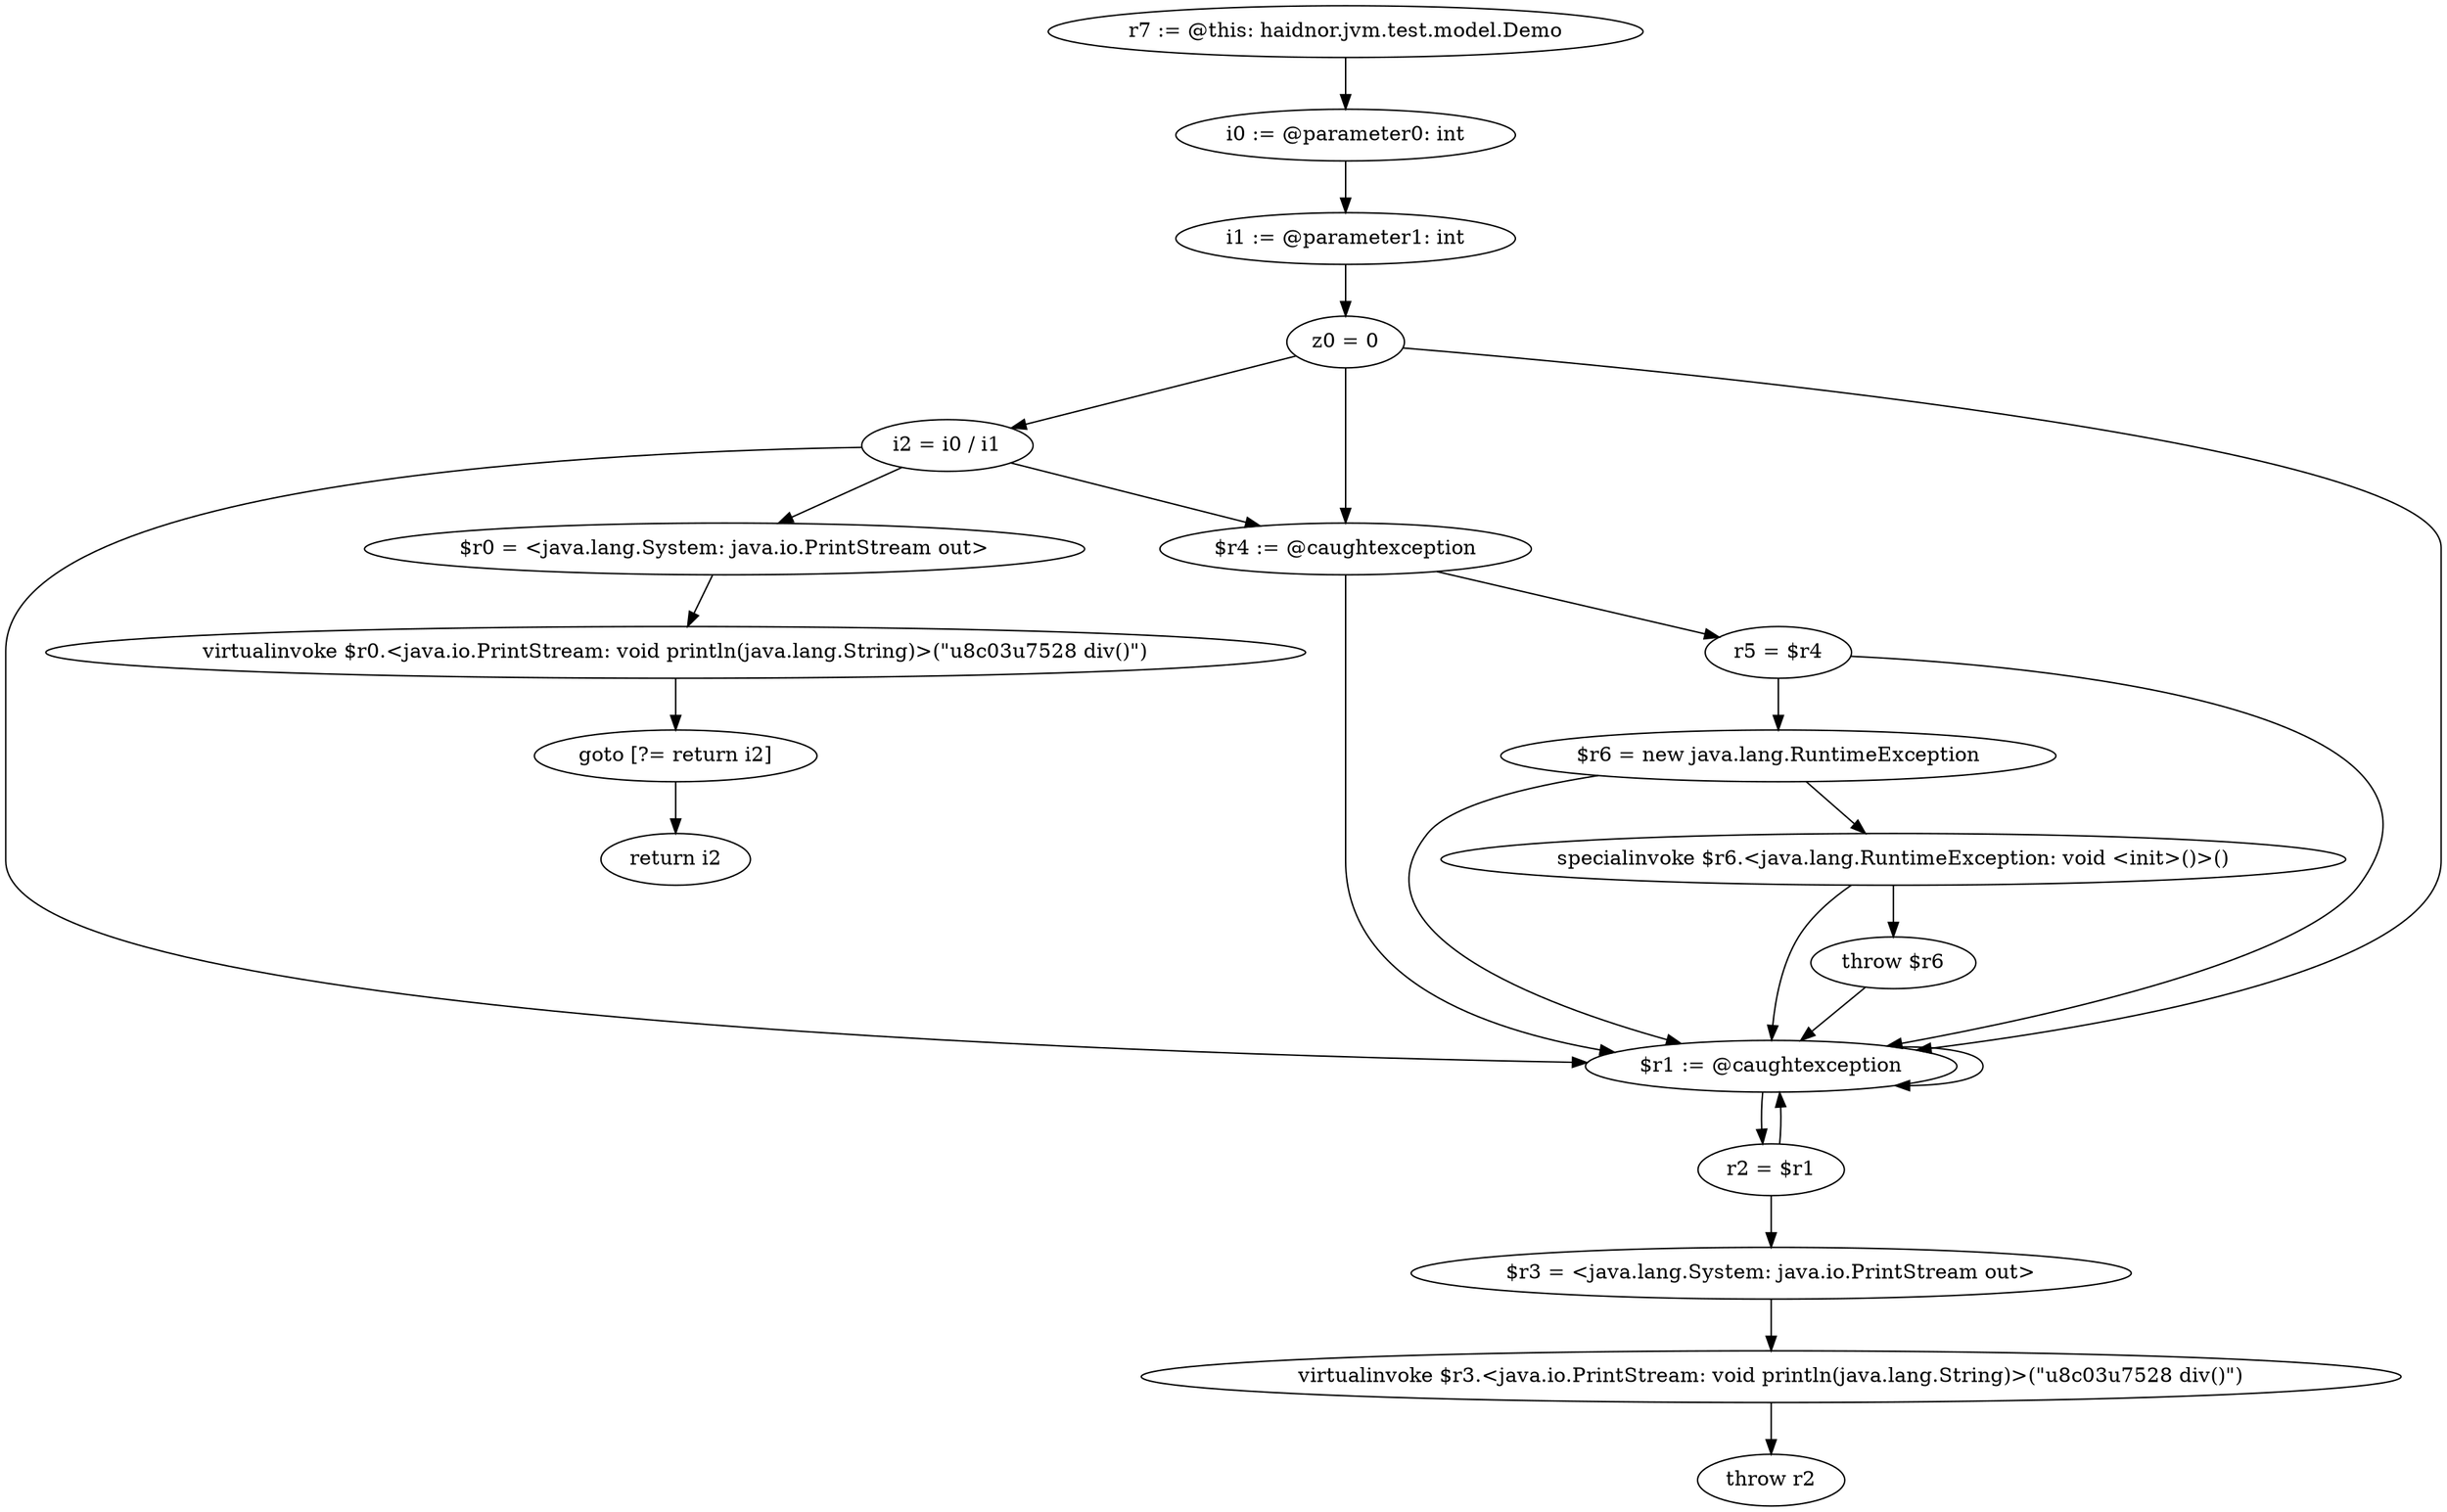 digraph "unitGraph" {
    "r7 := @this: haidnor.jvm.test.model.Demo"
    "i0 := @parameter0: int"
    "i1 := @parameter1: int"
    "z0 = 0"
    "i2 = i0 / i1"
    "$r0 = <java.lang.System: java.io.PrintStream out>"
    "virtualinvoke $r0.<java.io.PrintStream: void println(java.lang.String)>(\"\u8c03\u7528 div()\")"
    "goto [?= return i2]"
    "$r4 := @caughtexception"
    "r5 = $r4"
    "$r6 = new java.lang.RuntimeException"
    "specialinvoke $r6.<java.lang.RuntimeException: void <init>()>()"
    "throw $r6"
    "$r1 := @caughtexception"
    "r2 = $r1"
    "$r3 = <java.lang.System: java.io.PrintStream out>"
    "virtualinvoke $r3.<java.io.PrintStream: void println(java.lang.String)>(\"\u8c03\u7528 div()\")"
    "throw r2"
    "return i2"
    "r7 := @this: haidnor.jvm.test.model.Demo"->"i0 := @parameter0: int";
    "i0 := @parameter0: int"->"i1 := @parameter1: int";
    "i1 := @parameter1: int"->"z0 = 0";
    "z0 = 0"->"$r4 := @caughtexception";
    "z0 = 0"->"$r1 := @caughtexception";
    "z0 = 0"->"i2 = i0 / i1";
    "i2 = i0 / i1"->"$r4 := @caughtexception";
    "i2 = i0 / i1"->"$r1 := @caughtexception";
    "i2 = i0 / i1"->"$r0 = <java.lang.System: java.io.PrintStream out>";
    "$r0 = <java.lang.System: java.io.PrintStream out>"->"virtualinvoke $r0.<java.io.PrintStream: void println(java.lang.String)>(\"\u8c03\u7528 div()\")";
    "virtualinvoke $r0.<java.io.PrintStream: void println(java.lang.String)>(\"\u8c03\u7528 div()\")"->"goto [?= return i2]";
    "goto [?= return i2]"->"return i2";
    "$r4 := @caughtexception"->"r5 = $r4";
    "$r4 := @caughtexception"->"$r1 := @caughtexception";
    "r5 = $r4"->"$r6 = new java.lang.RuntimeException";
    "r5 = $r4"->"$r1 := @caughtexception";
    "$r6 = new java.lang.RuntimeException"->"specialinvoke $r6.<java.lang.RuntimeException: void <init>()>()";
    "$r6 = new java.lang.RuntimeException"->"$r1 := @caughtexception";
    "specialinvoke $r6.<java.lang.RuntimeException: void <init>()>()"->"throw $r6";
    "specialinvoke $r6.<java.lang.RuntimeException: void <init>()>()"->"$r1 := @caughtexception";
    "throw $r6"->"$r1 := @caughtexception";
    "$r1 := @caughtexception"->"r2 = $r1";
    "$r1 := @caughtexception"->"$r1 := @caughtexception";
    "r2 = $r1"->"$r3 = <java.lang.System: java.io.PrintStream out>";
    "r2 = $r1"->"$r1 := @caughtexception";
    "$r3 = <java.lang.System: java.io.PrintStream out>"->"virtualinvoke $r3.<java.io.PrintStream: void println(java.lang.String)>(\"\u8c03\u7528 div()\")";
    "virtualinvoke $r3.<java.io.PrintStream: void println(java.lang.String)>(\"\u8c03\u7528 div()\")"->"throw r2";
}
